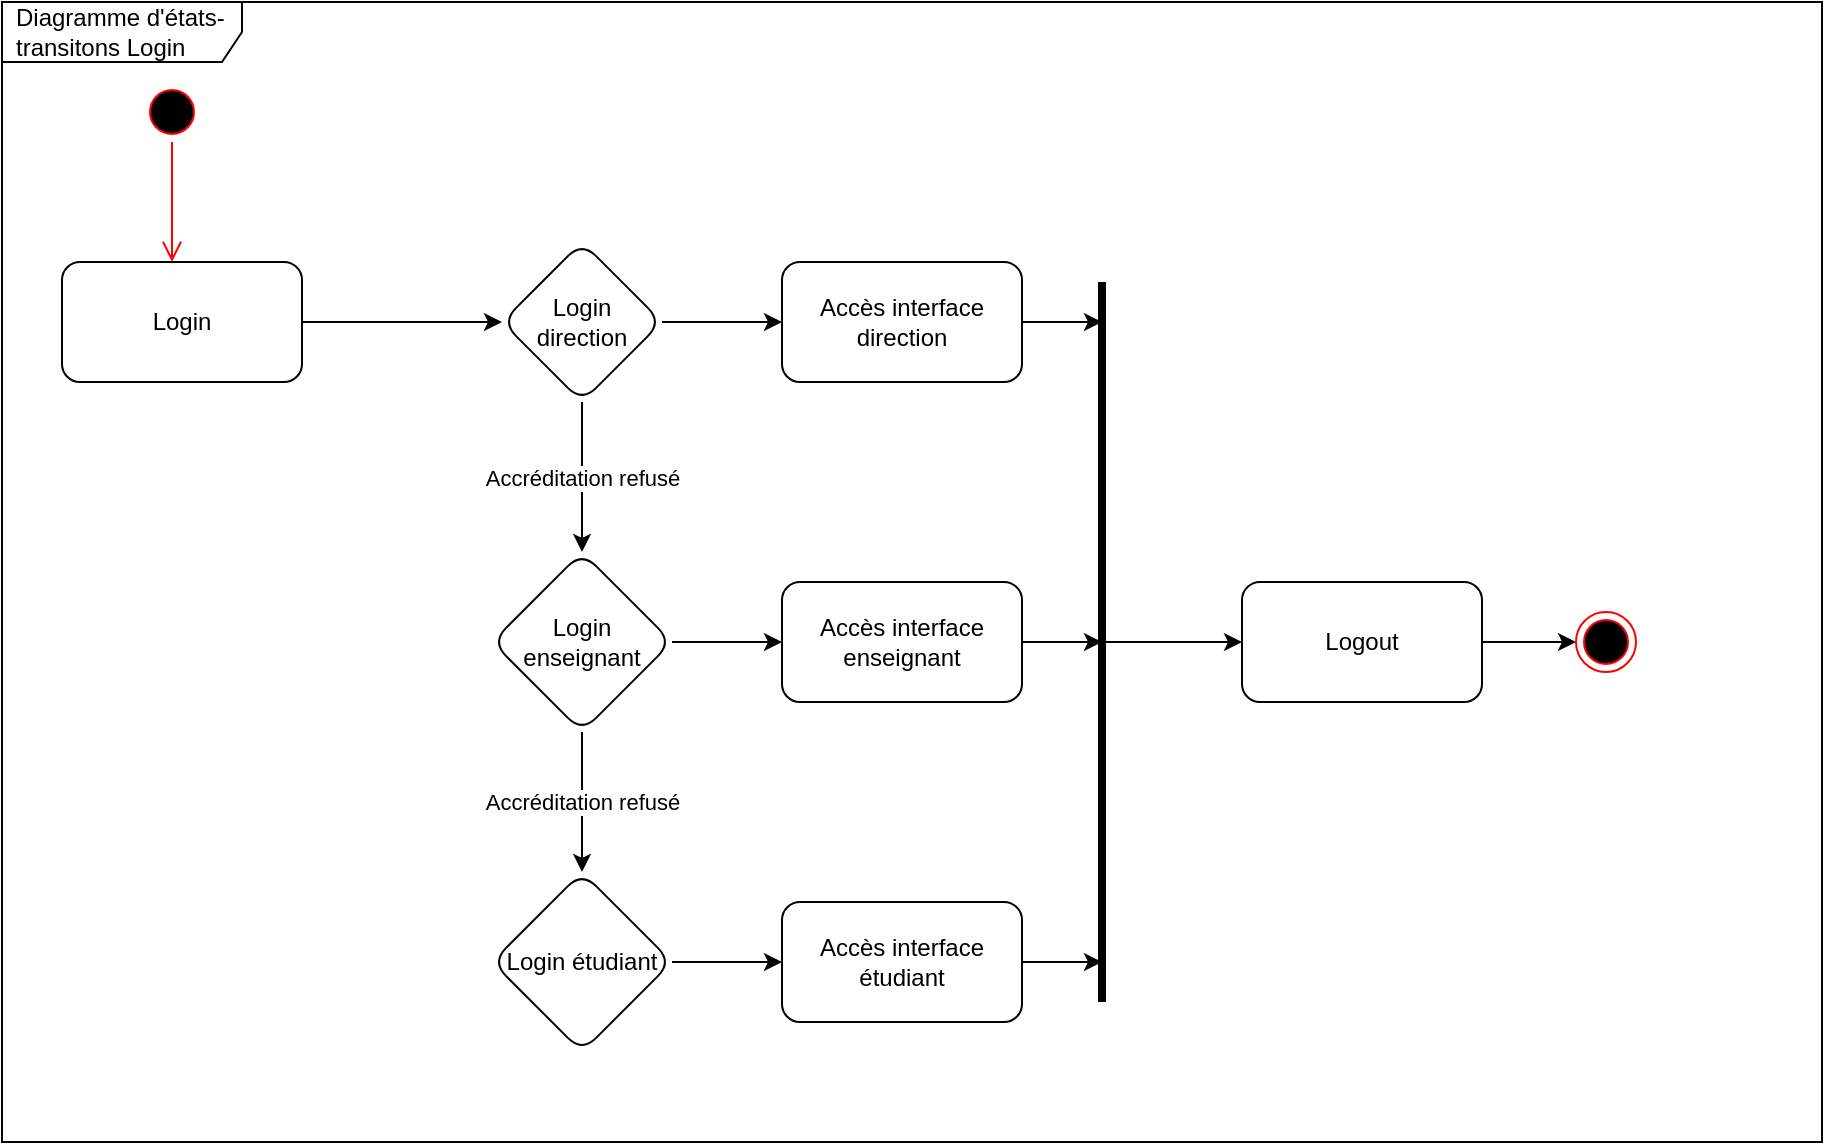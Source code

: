 <mxfile version="19.0.0" type="github">
  <diagram id="mm0Va0jNasvGqplJFVPJ" name="Page-1">
    <mxGraphModel dx="1337" dy="519" grid="1" gridSize="10" guides="1" tooltips="1" connect="1" arrows="1" fold="1" page="1" pageScale="1" pageWidth="827" pageHeight="1169" math="0" shadow="0">
      <root>
        <mxCell id="0" />
        <mxCell id="1" parent="0" />
        <mxCell id="Ww-bNy5FXlPVnw8g5APJ-25" value="Diagramme d&#39;états-transitons Login" style="shape=umlFrame;whiteSpace=wrap;html=1;width=120;height=30;boundedLbl=1;verticalAlign=middle;align=left;spacingLeft=5;fillColor=none;" vertex="1" parent="1">
          <mxGeometry x="10" y="60" width="910" height="570" as="geometry" />
        </mxCell>
        <mxCell id="Ww-bNy5FXlPVnw8g5APJ-1" value="" style="ellipse;html=1;shape=startState;fillColor=#000000;strokeColor=#ff0000;" vertex="1" parent="1">
          <mxGeometry x="80" y="100" width="30" height="30" as="geometry" />
        </mxCell>
        <mxCell id="Ww-bNy5FXlPVnw8g5APJ-2" value="" style="edgeStyle=orthogonalEdgeStyle;html=1;verticalAlign=bottom;endArrow=open;endSize=8;strokeColor=#ff0000;rounded=0;" edge="1" source="Ww-bNy5FXlPVnw8g5APJ-1" parent="1">
          <mxGeometry relative="1" as="geometry">
            <mxPoint x="95" y="190" as="targetPoint" />
          </mxGeometry>
        </mxCell>
        <mxCell id="Ww-bNy5FXlPVnw8g5APJ-5" value="" style="edgeStyle=orthogonalEdgeStyle;rounded=0;orthogonalLoop=1;jettySize=auto;html=1;" edge="1" parent="1" source="Ww-bNy5FXlPVnw8g5APJ-3" target="Ww-bNy5FXlPVnw8g5APJ-4">
          <mxGeometry relative="1" as="geometry" />
        </mxCell>
        <mxCell id="Ww-bNy5FXlPVnw8g5APJ-3" value="Login" style="rounded=1;whiteSpace=wrap;html=1;fillColor=none;" vertex="1" parent="1">
          <mxGeometry x="40" y="190" width="120" height="60" as="geometry" />
        </mxCell>
        <mxCell id="Ww-bNy5FXlPVnw8g5APJ-7" value="" style="edgeStyle=orthogonalEdgeStyle;rounded=0;orthogonalLoop=1;jettySize=auto;html=1;" edge="1" parent="1" source="Ww-bNy5FXlPVnw8g5APJ-4" target="Ww-bNy5FXlPVnw8g5APJ-6">
          <mxGeometry relative="1" as="geometry" />
        </mxCell>
        <mxCell id="Ww-bNy5FXlPVnw8g5APJ-9" value="Accréditation refusé" style="edgeStyle=orthogonalEdgeStyle;rounded=0;orthogonalLoop=1;jettySize=auto;html=1;" edge="1" parent="1" source="Ww-bNy5FXlPVnw8g5APJ-4" target="Ww-bNy5FXlPVnw8g5APJ-8">
          <mxGeometry relative="1" as="geometry" />
        </mxCell>
        <mxCell id="Ww-bNy5FXlPVnw8g5APJ-4" value="Login direction" style="rhombus;whiteSpace=wrap;html=1;fillColor=none;rounded=1;" vertex="1" parent="1">
          <mxGeometry x="260" y="180" width="80" height="80" as="geometry" />
        </mxCell>
        <mxCell id="Ww-bNy5FXlPVnw8g5APJ-19" style="edgeStyle=orthogonalEdgeStyle;rounded=0;orthogonalLoop=1;jettySize=auto;html=1;strokeWidth=1;" edge="1" parent="1" source="Ww-bNy5FXlPVnw8g5APJ-6">
          <mxGeometry relative="1" as="geometry">
            <mxPoint x="560" y="220" as="targetPoint" />
          </mxGeometry>
        </mxCell>
        <mxCell id="Ww-bNy5FXlPVnw8g5APJ-6" value="Accès interface direction" style="whiteSpace=wrap;html=1;fillColor=none;rounded=1;" vertex="1" parent="1">
          <mxGeometry x="400" y="190" width="120" height="60" as="geometry" />
        </mxCell>
        <mxCell id="Ww-bNy5FXlPVnw8g5APJ-11" value="" style="edgeStyle=orthogonalEdgeStyle;rounded=0;orthogonalLoop=1;jettySize=auto;html=1;" edge="1" parent="1" source="Ww-bNy5FXlPVnw8g5APJ-8" target="Ww-bNy5FXlPVnw8g5APJ-10">
          <mxGeometry relative="1" as="geometry" />
        </mxCell>
        <mxCell id="Ww-bNy5FXlPVnw8g5APJ-13" value="Accréditation refusé" style="edgeStyle=orthogonalEdgeStyle;rounded=0;orthogonalLoop=1;jettySize=auto;html=1;" edge="1" parent="1" source="Ww-bNy5FXlPVnw8g5APJ-8" target="Ww-bNy5FXlPVnw8g5APJ-12">
          <mxGeometry relative="1" as="geometry" />
        </mxCell>
        <mxCell id="Ww-bNy5FXlPVnw8g5APJ-8" value="Login enseignant" style="rhombus;whiteSpace=wrap;html=1;fillColor=none;rounded=1;" vertex="1" parent="1">
          <mxGeometry x="255" y="335" width="90" height="90" as="geometry" />
        </mxCell>
        <mxCell id="Ww-bNy5FXlPVnw8g5APJ-18" style="edgeStyle=orthogonalEdgeStyle;rounded=0;orthogonalLoop=1;jettySize=auto;html=1;strokeWidth=1;" edge="1" parent="1" source="Ww-bNy5FXlPVnw8g5APJ-10">
          <mxGeometry relative="1" as="geometry">
            <mxPoint x="560" y="380" as="targetPoint" />
          </mxGeometry>
        </mxCell>
        <mxCell id="Ww-bNy5FXlPVnw8g5APJ-10" value="Accès interface enseignant" style="whiteSpace=wrap;html=1;fillColor=none;rounded=1;" vertex="1" parent="1">
          <mxGeometry x="400" y="350" width="120" height="60" as="geometry" />
        </mxCell>
        <mxCell id="Ww-bNy5FXlPVnw8g5APJ-15" value="" style="edgeStyle=orthogonalEdgeStyle;rounded=0;orthogonalLoop=1;jettySize=auto;html=1;" edge="1" parent="1" source="Ww-bNy5FXlPVnw8g5APJ-12" target="Ww-bNy5FXlPVnw8g5APJ-14">
          <mxGeometry relative="1" as="geometry" />
        </mxCell>
        <mxCell id="Ww-bNy5FXlPVnw8g5APJ-12" value="Login étudiant" style="rhombus;whiteSpace=wrap;html=1;fillColor=none;rounded=1;" vertex="1" parent="1">
          <mxGeometry x="255" y="495" width="90" height="90" as="geometry" />
        </mxCell>
        <mxCell id="Ww-bNy5FXlPVnw8g5APJ-17" style="edgeStyle=orthogonalEdgeStyle;rounded=0;orthogonalLoop=1;jettySize=auto;html=1;strokeWidth=1;" edge="1" parent="1" source="Ww-bNy5FXlPVnw8g5APJ-14">
          <mxGeometry relative="1" as="geometry">
            <mxPoint x="560" y="540" as="targetPoint" />
          </mxGeometry>
        </mxCell>
        <mxCell id="Ww-bNy5FXlPVnw8g5APJ-14" value="Accès interface étudiant" style="whiteSpace=wrap;html=1;fillColor=none;rounded=1;" vertex="1" parent="1">
          <mxGeometry x="400" y="510" width="120" height="60" as="geometry" />
        </mxCell>
        <mxCell id="Ww-bNy5FXlPVnw8g5APJ-16" value="" style="endArrow=none;html=1;rounded=0;strokeWidth=4;" edge="1" parent="1">
          <mxGeometry width="50" height="50" relative="1" as="geometry">
            <mxPoint x="560" y="560" as="sourcePoint" />
            <mxPoint x="560" y="200" as="targetPoint" />
          </mxGeometry>
        </mxCell>
        <mxCell id="Ww-bNy5FXlPVnw8g5APJ-23" style="edgeStyle=orthogonalEdgeStyle;rounded=0;orthogonalLoop=1;jettySize=auto;html=1;strokeWidth=1;" edge="1" parent="1" source="Ww-bNy5FXlPVnw8g5APJ-20" target="Ww-bNy5FXlPVnw8g5APJ-22">
          <mxGeometry relative="1" as="geometry" />
        </mxCell>
        <mxCell id="Ww-bNy5FXlPVnw8g5APJ-20" value="Logout" style="rounded=1;whiteSpace=wrap;html=1;fillColor=none;" vertex="1" parent="1">
          <mxGeometry x="630" y="350" width="120" height="60" as="geometry" />
        </mxCell>
        <mxCell id="Ww-bNy5FXlPVnw8g5APJ-21" value="" style="endArrow=classic;html=1;rounded=0;strokeWidth=1;entryX=0;entryY=0.5;entryDx=0;entryDy=0;" edge="1" parent="1" target="Ww-bNy5FXlPVnw8g5APJ-20">
          <mxGeometry width="50" height="50" relative="1" as="geometry">
            <mxPoint x="560" y="380" as="sourcePoint" />
            <mxPoint x="440" y="370" as="targetPoint" />
          </mxGeometry>
        </mxCell>
        <mxCell id="Ww-bNy5FXlPVnw8g5APJ-22" value="" style="ellipse;html=1;shape=endState;fillColor=#000000;strokeColor=#ff0000;" vertex="1" parent="1">
          <mxGeometry x="797" y="365" width="30" height="30" as="geometry" />
        </mxCell>
      </root>
    </mxGraphModel>
  </diagram>
</mxfile>
